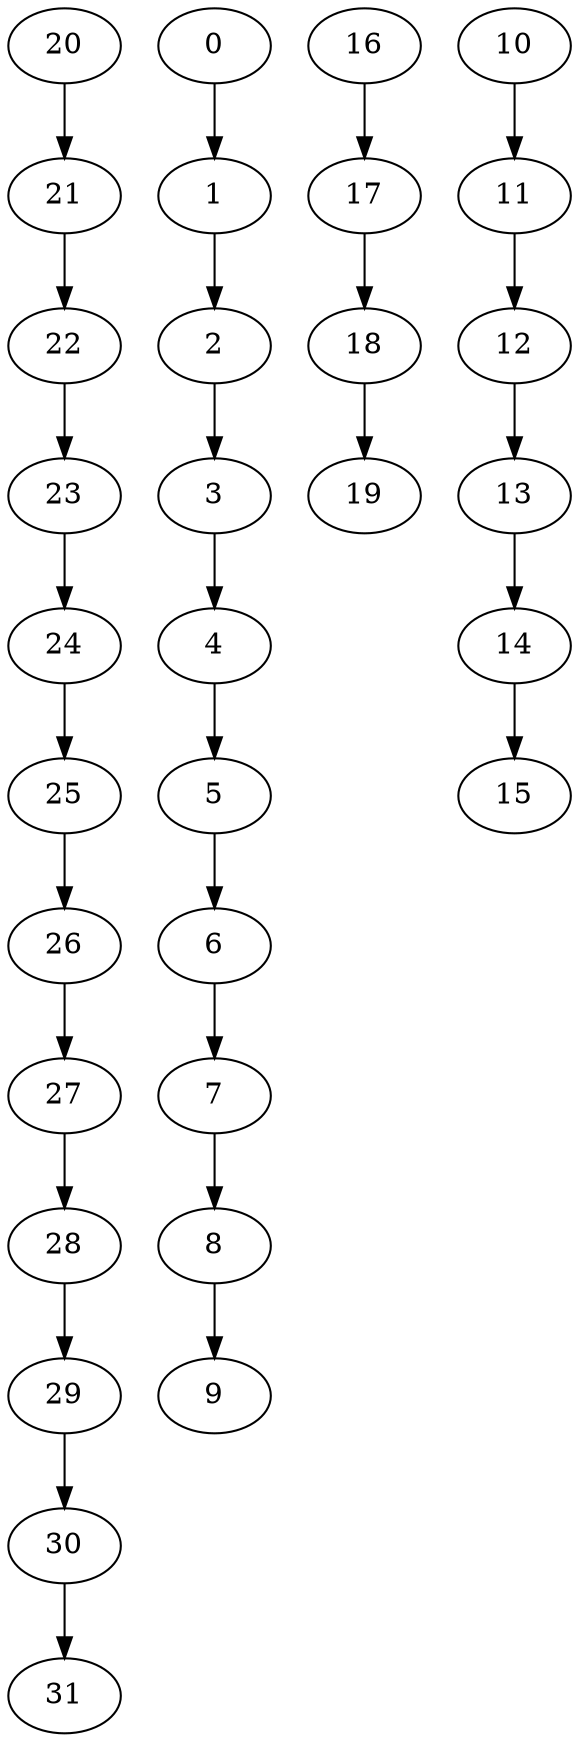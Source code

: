 digraph G {
"23";
"3";
"8";
"17";
"20";
"4";
"6";
"26";
"13";
"27";
"9";
"30";
"31";
"5";
"11";
"1";
"25";
"0";
"14";
"29";
"19";
"28";
"10";
"21";
"16";
"24";
"7";
"18";
"15";
"12";
"2";
"22";
"23"  -> "24"
"3"  -> "4"
"8"  -> "9"
"17"  -> "18"
"20"  -> "21"
"4"  -> "5"
"6"  -> "7"
"26"  -> "27"
"13"  -> "14"
"27"  -> "28"
"30"  -> "31"
"5"  -> "6"
"11"  -> "12"
"1"  -> "2"
"25"  -> "26"
"0"  -> "1"
"14"  -> "15"
"29"  -> "30"
"28"  -> "29"
"10"  -> "11"
"21"  -> "22"
"16"  -> "17"
"24"  -> "25"
"7"  -> "8"
"18"  -> "19"
"12"  -> "13"
"2"  -> "3"
"22"  -> "23"
}
